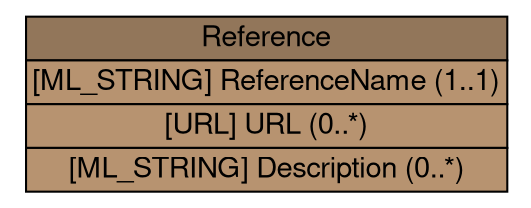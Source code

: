 digraph Reference {
	graph [bb="0,0,246,92",
		rankdir=LR
	];
	node [label="\N"];
	Reference	 [height=1.2778,
		label=<<table BORDER="0" CELLBORDER="1" CELLSPACING="0"> <tr> <td BGCOLOR="#92765a" HREF="/idmef_parser/IODEFv1/Reference.html" TITLE="The Reference class is a reference to a vulnerability, IDS alert, malware sample, advisory, or attack technique. A reference consists of a name, a URL to this reference, and an optional description. "><FONT FACE="Nimbus Sans L">Reference</FONT></td> </tr>" %<tr><td BGCOLOR="#b79370"  HREF="/idmef_parser/IODEFv1/Reference.html" TITLE="Name of the reference."><FONT FACE="Nimbus Sans L">[ML_STRING] ReferenceName (1..1)</FONT></td></tr>%<tr><td BGCOLOR="#b79370"  HREF="/idmef_parser/IODEFv1/Reference.html" TITLE="A URL associated with the reference."><FONT FACE="Nimbus Sans L">[URL] URL (0..*)</FONT></td></tr>%<tr><td BGCOLOR="#b79370"  HREF="/idmef_parser/IODEFv1/Reference.html" TITLE="A free-form text description of this reference."><FONT FACE="Nimbus Sans L">[ML_STRING] Description (0..*)</FONT></td></tr>%</table>>,
		pos="123,46",
		shape=plaintext,
		width=3.4167];
}
